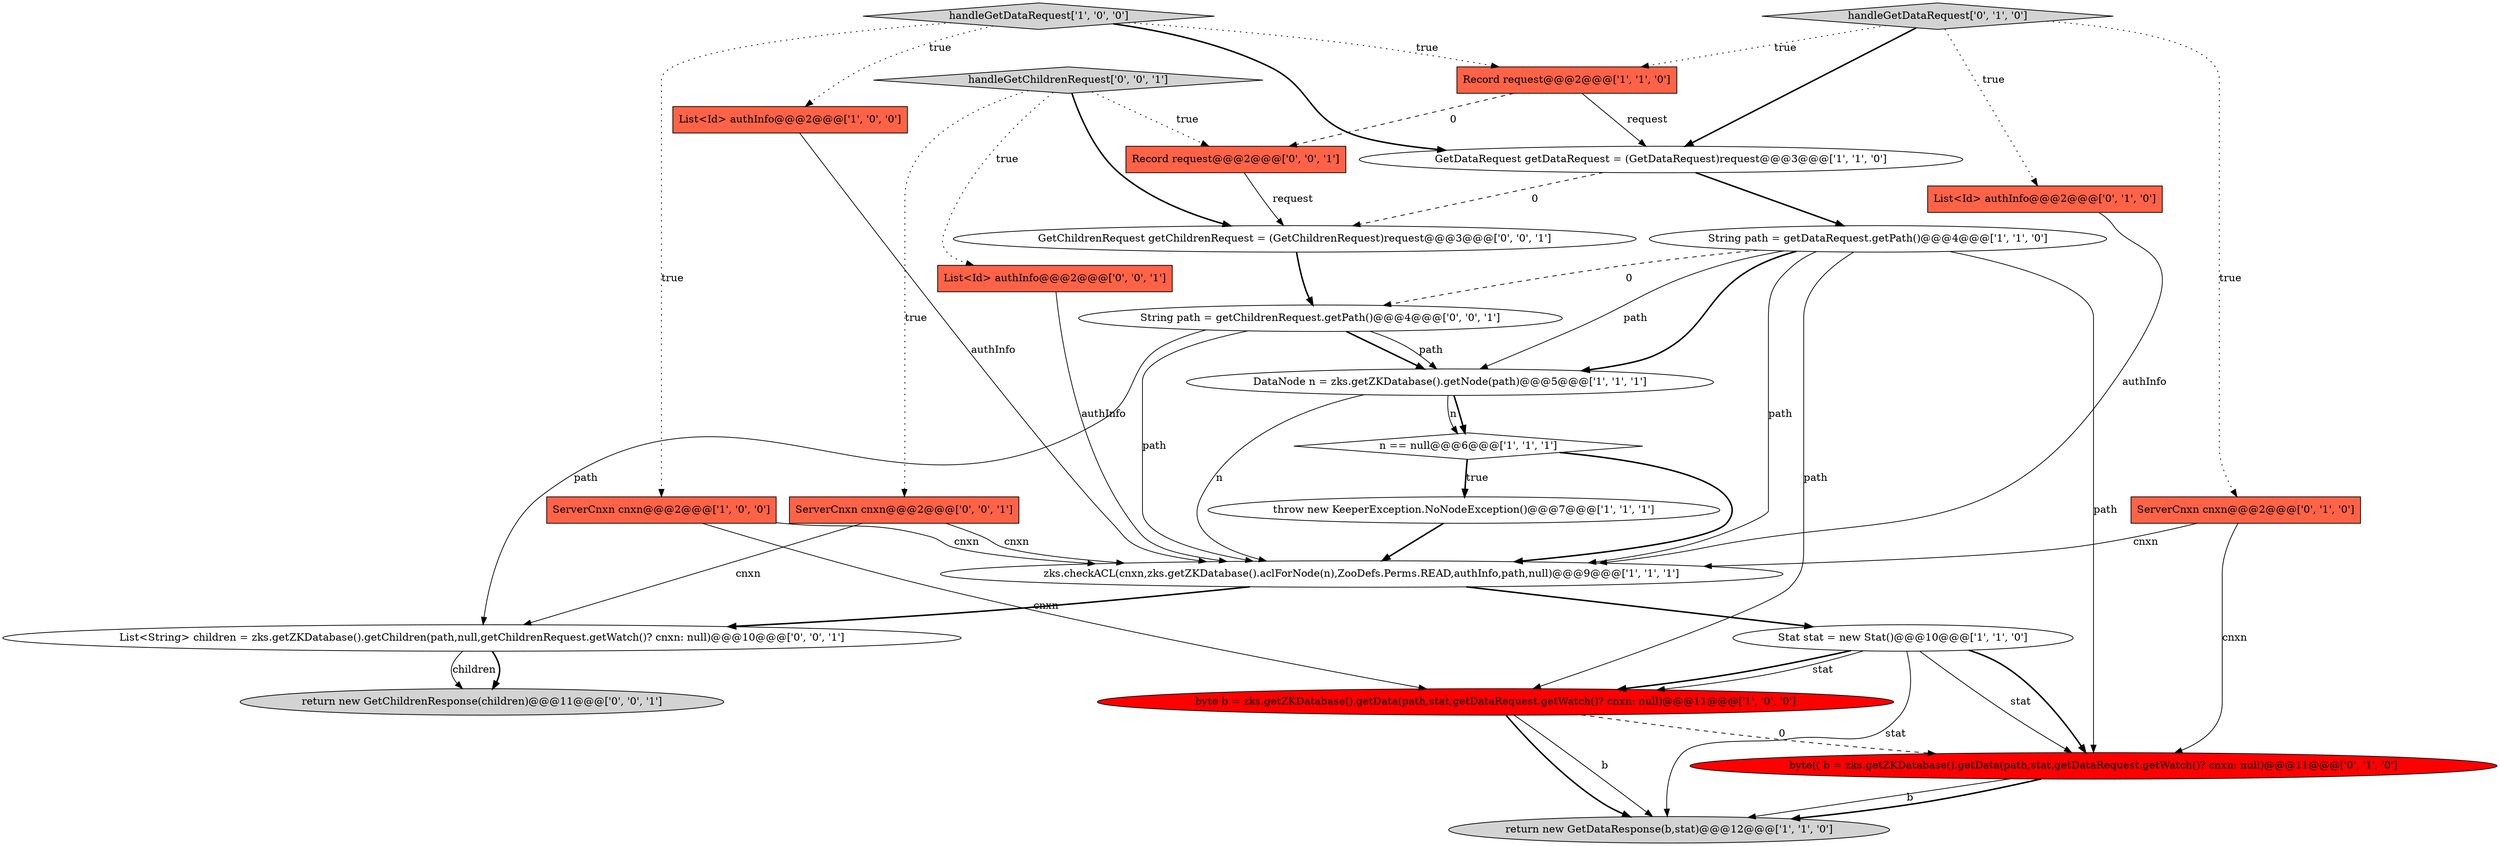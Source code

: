 digraph {
4 [style = filled, label = "byte b = zks.getZKDatabase().getData(path,stat,getDataRequest.getWatch()? cnxn: null)@@@11@@@['1', '0', '0']", fillcolor = red, shape = ellipse image = "AAA1AAABBB1BBB"];
5 [style = filled, label = "List<Id> authInfo@@@2@@@['1', '0', '0']", fillcolor = tomato, shape = box image = "AAA0AAABBB1BBB"];
1 [style = filled, label = "Stat stat = new Stat()@@@10@@@['1', '1', '0']", fillcolor = white, shape = ellipse image = "AAA0AAABBB1BBB"];
6 [style = filled, label = "Record request@@@2@@@['1', '1', '0']", fillcolor = tomato, shape = box image = "AAA0AAABBB1BBB"];
9 [style = filled, label = "return new GetDataResponse(b,stat)@@@12@@@['1', '1', '0']", fillcolor = lightgray, shape = ellipse image = "AAA0AAABBB1BBB"];
23 [style = filled, label = "Record request@@@2@@@['0', '0', '1']", fillcolor = tomato, shape = box image = "AAA0AAABBB3BBB"];
24 [style = filled, label = "return new GetChildrenResponse(children)@@@11@@@['0', '0', '1']", fillcolor = lightgray, shape = ellipse image = "AAA0AAABBB3BBB"];
15 [style = filled, label = "ServerCnxn cnxn@@@2@@@['0', '1', '0']", fillcolor = tomato, shape = box image = "AAA0AAABBB2BBB"];
21 [style = filled, label = "List<String> children = zks.getZKDatabase().getChildren(path,null,getChildrenRequest.getWatch()? cnxn: null)@@@10@@@['0', '0', '1']", fillcolor = white, shape = ellipse image = "AAA0AAABBB3BBB"];
7 [style = filled, label = "DataNode n = zks.getZKDatabase().getNode(path)@@@5@@@['1', '1', '1']", fillcolor = white, shape = ellipse image = "AAA0AAABBB1BBB"];
2 [style = filled, label = "ServerCnxn cnxn@@@2@@@['1', '0', '0']", fillcolor = tomato, shape = box image = "AAA0AAABBB1BBB"];
8 [style = filled, label = "zks.checkACL(cnxn,zks.getZKDatabase().aclForNode(n),ZooDefs.Perms.READ,authInfo,path,null)@@@9@@@['1', '1', '1']", fillcolor = white, shape = ellipse image = "AAA0AAABBB1BBB"];
10 [style = filled, label = "String path = getDataRequest.getPath()@@@4@@@['1', '1', '0']", fillcolor = white, shape = ellipse image = "AAA0AAABBB1BBB"];
11 [style = filled, label = "n == null@@@6@@@['1', '1', '1']", fillcolor = white, shape = diamond image = "AAA0AAABBB1BBB"];
0 [style = filled, label = "handleGetDataRequest['1', '0', '0']", fillcolor = lightgray, shape = diamond image = "AAA0AAABBB1BBB"];
13 [style = filled, label = "byte(( b = zks.getZKDatabase().getData(path,stat,getDataRequest.getWatch()? cnxn: null)@@@11@@@['0', '1', '0']", fillcolor = red, shape = ellipse image = "AAA1AAABBB2BBB"];
18 [style = filled, label = "handleGetChildrenRequest['0', '0', '1']", fillcolor = lightgray, shape = diamond image = "AAA0AAABBB3BBB"];
12 [style = filled, label = "throw new KeeperException.NoNodeException()@@@7@@@['1', '1', '1']", fillcolor = white, shape = ellipse image = "AAA0AAABBB1BBB"];
17 [style = filled, label = "String path = getChildrenRequest.getPath()@@@4@@@['0', '0', '1']", fillcolor = white, shape = ellipse image = "AAA0AAABBB3BBB"];
16 [style = filled, label = "handleGetDataRequest['0', '1', '0']", fillcolor = lightgray, shape = diamond image = "AAA0AAABBB2BBB"];
20 [style = filled, label = "GetChildrenRequest getChildrenRequest = (GetChildrenRequest)request@@@3@@@['0', '0', '1']", fillcolor = white, shape = ellipse image = "AAA0AAABBB3BBB"];
19 [style = filled, label = "List<Id> authInfo@@@2@@@['0', '0', '1']", fillcolor = tomato, shape = box image = "AAA0AAABBB3BBB"];
3 [style = filled, label = "GetDataRequest getDataRequest = (GetDataRequest)request@@@3@@@['1', '1', '0']", fillcolor = white, shape = ellipse image = "AAA0AAABBB1BBB"];
14 [style = filled, label = "List<Id> authInfo@@@2@@@['0', '1', '0']", fillcolor = tomato, shape = box image = "AAA0AAABBB2BBB"];
22 [style = filled, label = "ServerCnxn cnxn@@@2@@@['0', '0', '1']", fillcolor = tomato, shape = box image = "AAA0AAABBB3BBB"];
0->3 [style = bold, label=""];
4->9 [style = bold, label=""];
16->3 [style = bold, label=""];
1->4 [style = bold, label=""];
10->8 [style = solid, label="path"];
7->11 [style = bold, label=""];
20->17 [style = bold, label=""];
7->11 [style = solid, label="n"];
17->8 [style = solid, label="path"];
0->5 [style = dotted, label="true"];
11->12 [style = dotted, label="true"];
1->9 [style = solid, label="stat"];
18->19 [style = dotted, label="true"];
1->4 [style = solid, label="stat"];
6->3 [style = solid, label="request"];
17->7 [style = solid, label="path"];
11->12 [style = bold, label=""];
21->24 [style = bold, label=""];
7->8 [style = solid, label="n"];
22->8 [style = solid, label="cnxn"];
15->13 [style = solid, label="cnxn"];
0->6 [style = dotted, label="true"];
22->21 [style = solid, label="cnxn"];
10->13 [style = solid, label="path"];
10->7 [style = bold, label=""];
1->13 [style = bold, label=""];
15->8 [style = solid, label="cnxn"];
17->21 [style = solid, label="path"];
4->9 [style = solid, label="b"];
17->7 [style = bold, label=""];
8->1 [style = bold, label=""];
3->10 [style = bold, label=""];
18->20 [style = bold, label=""];
14->8 [style = solid, label="authInfo"];
2->4 [style = solid, label="cnxn"];
1->13 [style = solid, label="stat"];
19->8 [style = solid, label="authInfo"];
12->8 [style = bold, label=""];
3->20 [style = dashed, label="0"];
10->4 [style = solid, label="path"];
16->14 [style = dotted, label="true"];
10->17 [style = dashed, label="0"];
8->21 [style = bold, label=""];
13->9 [style = solid, label="b"];
21->24 [style = solid, label="children"];
5->8 [style = solid, label="authInfo"];
11->8 [style = bold, label=""];
18->22 [style = dotted, label="true"];
13->9 [style = bold, label=""];
0->2 [style = dotted, label="true"];
4->13 [style = dashed, label="0"];
2->8 [style = solid, label="cnxn"];
10->7 [style = solid, label="path"];
6->23 [style = dashed, label="0"];
16->6 [style = dotted, label="true"];
23->20 [style = solid, label="request"];
16->15 [style = dotted, label="true"];
18->23 [style = dotted, label="true"];
}
